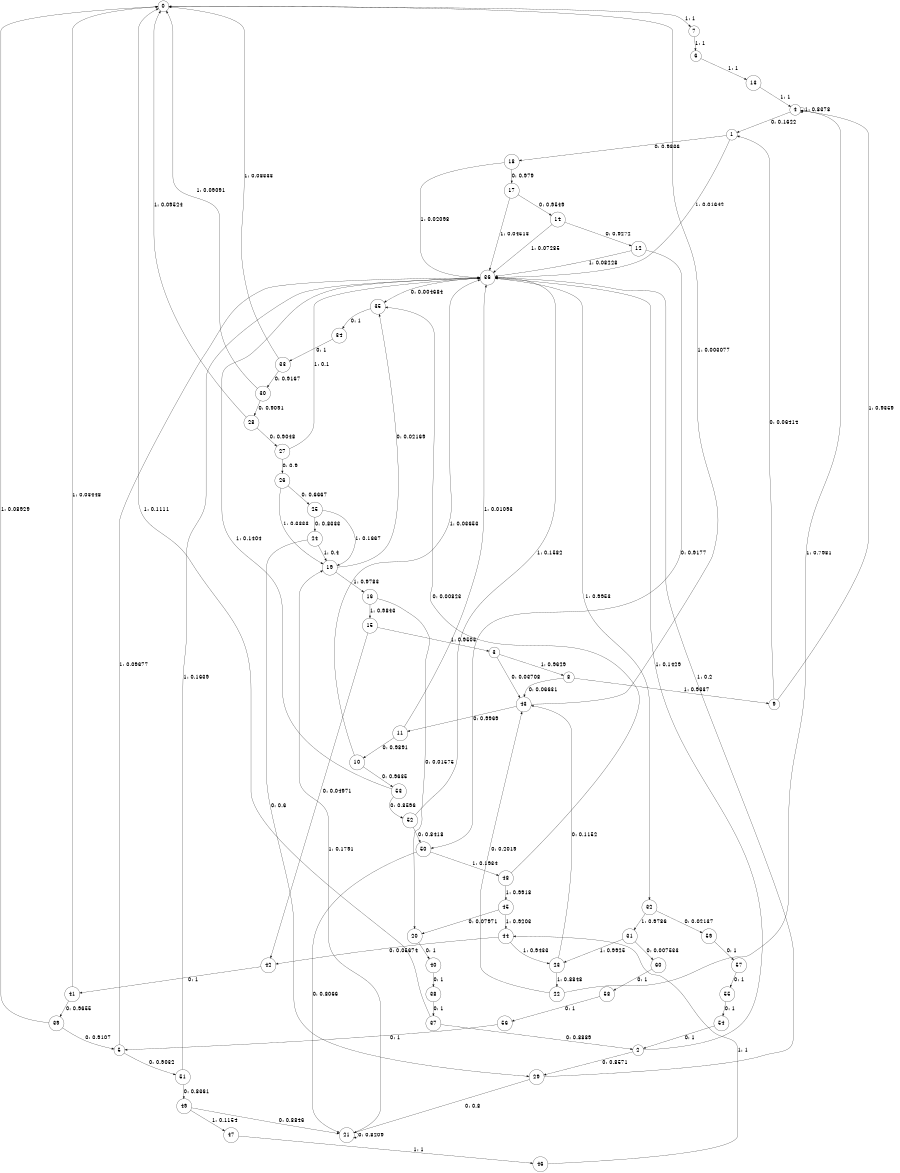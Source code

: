 digraph "ch4_both_short_L13" {
size = "6,8.5";
ratio = "fill";
node [shape = circle];
node [fontsize = 24];
edge [fontsize = 24];
0 -> 7 [label = "1: 1        "];
1 -> 18 [label = "0: 0.9836   "];
1 -> 36 [label = "1: 0.01642  "];
2 -> 29 [label = "0: 0.8571   "];
2 -> 36 [label = "1: 0.1429   "];
3 -> 43 [label = "0: 0.03708  "];
3 -> 8 [label = "1: 0.9629   "];
4 -> 1 [label = "0: 0.1622   "];
4 -> 4 [label = "1: 0.8378   "];
5 -> 51 [label = "0: 0.9032   "];
5 -> 36 [label = "1: 0.09677  "];
6 -> 13 [label = "1: 1        "];
7 -> 6 [label = "1: 1        "];
8 -> 43 [label = "0: 0.06631  "];
8 -> 9 [label = "1: 0.9337   "];
9 -> 1 [label = "0: 0.06414  "];
9 -> 4 [label = "1: 0.9359   "];
10 -> 53 [label = "0: 0.9635   "];
10 -> 36 [label = "1: 0.03653  "];
11 -> 10 [label = "0: 0.9891   "];
11 -> 36 [label = "1: 0.01093  "];
12 -> 50 [label = "0: 0.9177   "];
12 -> 36 [label = "1: 0.08228  "];
13 -> 4 [label = "1: 1        "];
14 -> 12 [label = "0: 0.9272   "];
14 -> 36 [label = "1: 0.07285  "];
15 -> 42 [label = "0: 0.04971  "];
15 -> 3 [label = "1: 0.9503   "];
16 -> 20 [label = "0: 0.01575  "];
16 -> 15 [label = "1: 0.9843   "];
17 -> 14 [label = "0: 0.9549   "];
17 -> 36 [label = "1: 0.04513  "];
18 -> 17 [label = "0: 0.979    "];
18 -> 36 [label = "1: 0.02098  "];
19 -> 35 [label = "0: 0.02169  "];
19 -> 16 [label = "1: 0.9783   "];
20 -> 40 [label = "0: 1        "];
21 -> 21 [label = "0: 0.8209   "];
21 -> 19 [label = "1: 0.1791   "];
22 -> 43 [label = "0: 0.2019   "];
22 -> 4 [label = "1: 0.7981   "];
23 -> 43 [label = "0: 0.1152   "];
23 -> 22 [label = "1: 0.8848   "];
24 -> 29 [label = "0: 0.6      "];
24 -> 19 [label = "1: 0.4      "];
25 -> 24 [label = "0: 0.8333   "];
25 -> 19 [label = "1: 0.1667   "];
26 -> 25 [label = "0: 0.6667   "];
26 -> 19 [label = "1: 0.3333   "];
27 -> 26 [label = "0: 0.9      "];
27 -> 36 [label = "1: 0.1      "];
28 -> 27 [label = "0: 0.9048   "];
28 -> 0 [label = "1: 0.09524  "];
29 -> 21 [label = "0: 0.8      "];
29 -> 36 [label = "1: 0.2      "];
30 -> 28 [label = "0: 0.9091   "];
30 -> 0 [label = "1: 0.09091  "];
31 -> 60 [label = "0: 0.007533  "];
31 -> 23 [label = "1: 0.9925   "];
32 -> 59 [label = "0: 0.02137  "];
32 -> 31 [label = "1: 0.9786   "];
33 -> 30 [label = "0: 0.9167   "];
33 -> 0 [label = "1: 0.08333  "];
34 -> 33 [label = "0: 1        "];
35 -> 34 [label = "0: 1        "];
36 -> 35 [label = "0: 0.004684  "];
36 -> 32 [label = "1: 0.9953   "];
37 -> 2 [label = "0: 0.8889   "];
37 -> 0 [label = "1: 0.1111   "];
38 -> 37 [label = "0: 1        "];
39 -> 5 [label = "0: 0.9107   "];
39 -> 0 [label = "1: 0.08929  "];
40 -> 38 [label = "0: 1        "];
41 -> 39 [label = "0: 0.9655   "];
41 -> 0 [label = "1: 0.03448  "];
42 -> 41 [label = "0: 1        "];
43 -> 11 [label = "0: 0.9969   "];
43 -> 0 [label = "1: 0.003077  "];
44 -> 42 [label = "0: 0.05674  "];
44 -> 23 [label = "1: 0.9433   "];
45 -> 20 [label = "0: 0.07971  "];
45 -> 44 [label = "1: 0.9203   "];
46 -> 44 [label = "1: 1        "];
47 -> 46 [label = "1: 1        "];
48 -> 35 [label = "0: 0.00823  "];
48 -> 45 [label = "1: 0.9918   "];
49 -> 21 [label = "0: 0.8846   "];
49 -> 47 [label = "1: 0.1154   "];
50 -> 21 [label = "0: 0.8066   "];
50 -> 48 [label = "1: 0.1934   "];
51 -> 49 [label = "0: 0.8361   "];
51 -> 36 [label = "1: 0.1639   "];
52 -> 50 [label = "0: 0.8418   "];
52 -> 36 [label = "1: 0.1582   "];
53 -> 52 [label = "0: 0.8596   "];
53 -> 36 [label = "1: 0.1404   "];
54 -> 2 [label = "0: 1        "];
55 -> 54 [label = "0: 1        "];
56 -> 5 [label = "0: 1        "];
57 -> 55 [label = "0: 1        "];
58 -> 56 [label = "0: 1        "];
59 -> 57 [label = "0: 1        "];
60 -> 58 [label = "0: 1        "];
}